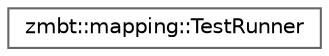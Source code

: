 digraph "Graphical Class Hierarchy"
{
 // LATEX_PDF_SIZE
  bgcolor="transparent";
  edge [fontname=Helvetica,fontsize=10,labelfontname=Helvetica,labelfontsize=10];
  node [fontname=Helvetica,fontsize=10,shape=box,height=0.2,width=0.4];
  rankdir="LR";
  Node0 [id="Node000000",label="zmbt::mapping::TestRunner",height=0.2,width=0.4,color="grey40", fillcolor="white", style="filled",URL="$classzmbt_1_1mapping_1_1TestRunner.html",tooltip="Test runner for SignalMapping model."];
}
